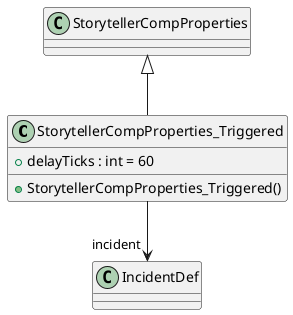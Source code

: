 @startuml
class StorytellerCompProperties_Triggered {
    + delayTicks : int = 60
    + StorytellerCompProperties_Triggered()
}
StorytellerCompProperties <|-- StorytellerCompProperties_Triggered
StorytellerCompProperties_Triggered --> "incident" IncidentDef
@enduml
